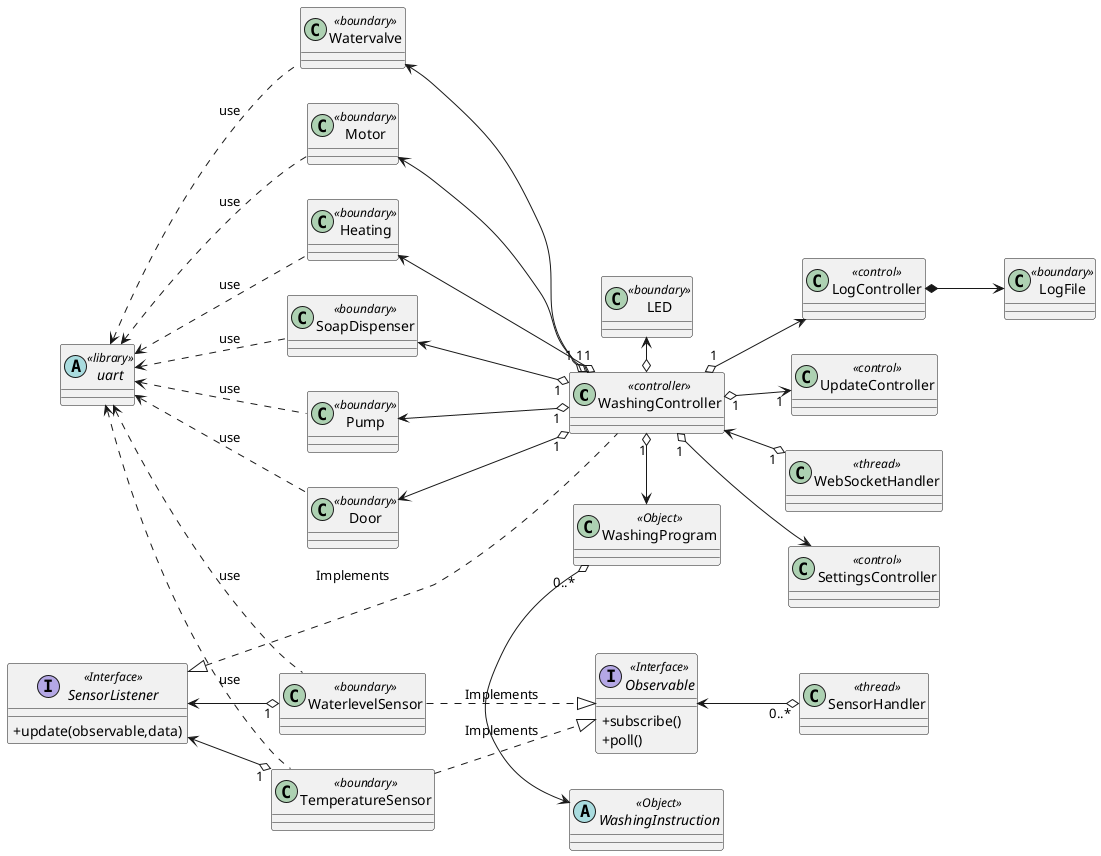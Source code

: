 @startuml
skinparam classAttributeIconSize 0
left to right direction

class WashingController<<controller>>
interface Observable<<Interface>> {
    +subscribe()
    +poll()
}
class WashingProgram<<Object>>
abstract class WashingInstruction<<Object>>
interface SensorListener<<Interface>> {
    +update(observable,data)
}
class SensorHandler<<thread>>
class TemperatureSensor<<boundary>>
class WaterlevelSensor<<boundary>>

class SettingsController<<control>>
class LogController<<control>>
class LogFile<<boundary>>

class UpdateController<<control>>
class WebSocketHandler<<thread>>

class LED<<boundary>>

abstract class uart<<library>>
class Watervalve<<boundary>>
class Motor<<boundary>>
class Heating<<boundary>>
class SoapDispenser<<boundary>>
class Pump<<boundary>>
class Door<<boundary>>


SensorListener <|. WashingController : Implements

SensorListener <--o "1" TemperatureSensor
	TemperatureSensor ..|> Observable : Implements
	SensorListener <--o "1" WaterlevelSensor
WaterlevelSensor ..|> Observable : Implements
	Observable <--o "0..*" SensorHandler

WashingController "1" o--> SettingsController
WashingController "1" o--> LogController
	LogController *--> LogFile
WashingController "1" o--> "1" UpdateController
WashingController <--o "1" WebSocketHandler


WashingController "1" o-> WashingProgram
	WashingProgram "0..*" o-> WashingInstruction
LED <-o WashingController


Watervalve <--o "1" WashingController
Motor <--o "1" WashingController
Heating <--o "1" WashingController
SoapDispenser <--o "1" WashingController
Pump <--o "1" WashingController
Door <--o "1" WashingController

uart <.. TemperatureSensor : use
uart <.. WaterlevelSensor : use

uart <.. Watervalve : use
uart <.. Motor : use
uart <.. Heating : use
uart <.. SoapDispenser : use
uart <.. Pump : use
uart <.. Door : use

@enduml
